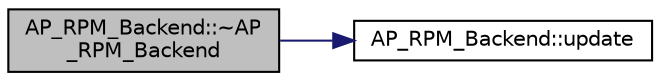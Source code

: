 digraph "AP_RPM_Backend::~AP_RPM_Backend"
{
 // INTERACTIVE_SVG=YES
  edge [fontname="Helvetica",fontsize="10",labelfontname="Helvetica",labelfontsize="10"];
  node [fontname="Helvetica",fontsize="10",shape=record];
  rankdir="LR";
  Node1 [label="AP_RPM_Backend::~AP\l_RPM_Backend",height=0.2,width=0.4,color="black", fillcolor="grey75", style="filled", fontcolor="black"];
  Node1 -> Node2 [color="midnightblue",fontsize="10",style="solid",fontname="Helvetica"];
  Node2 [label="AP_RPM_Backend::update",height=0.2,width=0.4,color="black", fillcolor="white", style="filled",URL="$classAP__RPM__Backend.html#a20e5d978d3667dd2c99313e570fc5bd1"];
}
